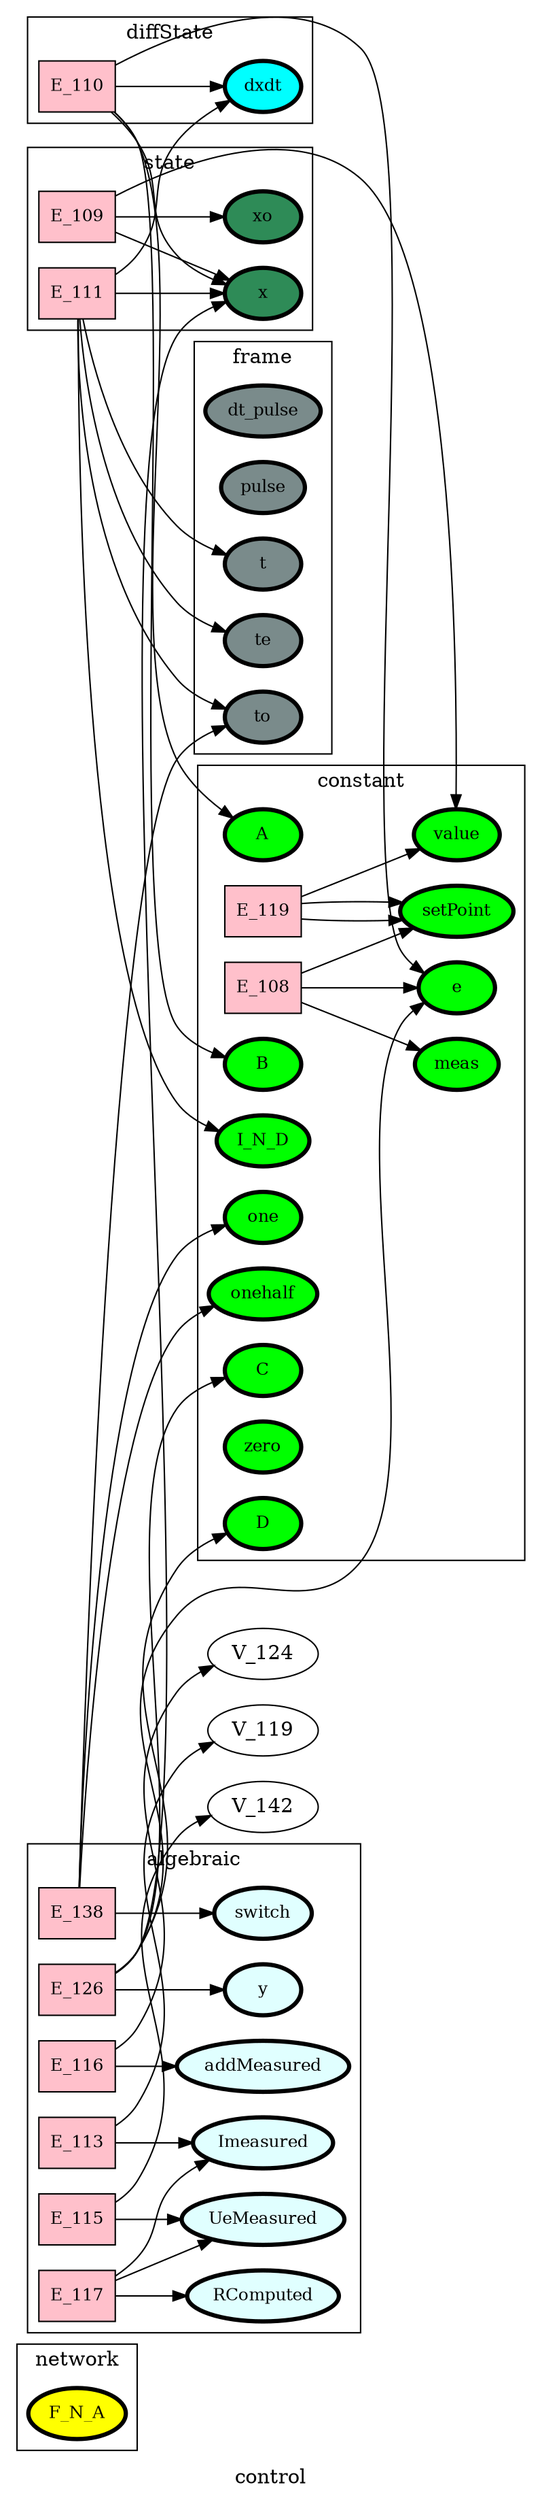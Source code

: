 digraph control {
label=control;
rankdir=LR;
subgraph cluster_control___dataFlow {
label=dataFlow;
rankdir=LR;
}

subgraph cluster_control___input {
label=input;
rankdir=LR;
}

subgraph cluster_control___output {
label=output;
rankdir=LR;
}

subgraph cluster_control___network {
label=network;
rankdir=LR;
V_8 [fillcolor=yellow, fontsize=12, label=F_N_A, penwidth=3, style=filled];
}

subgraph cluster_control___projection {
label=projection;
rankdir=LR;
}

subgraph cluster_control___localIndex {
label=localIndex;
rankdir=LR;
}

subgraph cluster_control___frame {
label=frame;
rankdir=LR;
V_216 [fillcolor=lightcyan4, fontsize=12, label=dt_pulse, penwidth=3, style=filled];
V_217 [fillcolor=lightcyan4, fontsize=12, label=pulse, penwidth=3, style=filled];
V_5 [fillcolor=lightcyan4, fontsize=12, label=t, penwidth=3, style=filled];
V_6 [fillcolor=lightcyan4, fontsize=12, label=to, penwidth=3, style=filled];
V_7 [fillcolor=lightcyan4, fontsize=12, label=te, penwidth=3, style=filled];
}

E_111 -> V_138  [splines=ortho];
E_111 -> V_139  [splines=ortho];
E_111 -> V_5  [splines=ortho];
E_111 -> V_6  [splines=ortho];
E_111 -> V_7  [splines=ortho];
E_109 -> V_1  [splines=ortho];
E_109 -> V_136  [splines=ortho];
subgraph cluster_control___state {
label=state;
rankdir=LR;
V_136 [fillcolor=seagreen4, fontsize=12, label=x, penwidth=3, style=filled];
V_137 [fillcolor=seagreen4, fontsize=12, label=xo, penwidth=3, style=filled];
E_111 [fillcolor=pink, fontsize=12, shape=box, style=filled];
E_111 -> V_136  [splines=ortho];
E_109 [fillcolor=pink, fontsize=12, shape=box, style=filled];
E_109 -> V_137  [splines=ortho];
}

E_119 -> V_1  [splines=ortho];
E_119 -> V_133  [splines=ortho];
E_108 -> V_133  [splines=ortho];
E_108 -> V_134  [splines=ortho];
subgraph cluster_control___constant {
label=constant;
rankdir=LR;
V_1 [fillcolor=green, fontsize=12, label=value, penwidth=3, style=filled];
V_129 [fillcolor=green, fontsize=12, label=A, penwidth=3, style=filled];
V_130 [fillcolor=green, fontsize=12, label=B, penwidth=3, style=filled];
V_131 [fillcolor=green, fontsize=12, label=C, penwidth=3, style=filled];
V_132 [fillcolor=green, fontsize=12, label=D, penwidth=3, style=filled];
V_133 [fillcolor=green, fontsize=12, label=setPoint, penwidth=3, style=filled];
V_134 [fillcolor=green, fontsize=12, label=meas, penwidth=3, style=filled];
V_135 [fillcolor=green, fontsize=12, label=e, penwidth=3, style=filled];
V_139 [fillcolor=green, fontsize=12, label=I_N_D, penwidth=3, style=filled];
V_2 [fillcolor=green, fontsize=12, label=one, penwidth=3, style=filled];
V_3 [fillcolor=green, fontsize=12, label=zero, penwidth=3, style=filled];
V_4 [fillcolor=green, fontsize=12, label=onehalf, penwidth=3, style=filled];
E_119 [fillcolor=pink, fontsize=12, shape=box, style=filled];
E_119 -> V_133  [splines=ortho];
E_108 [fillcolor=pink, fontsize=12, shape=box, style=filled];
E_108 -> V_135  [splines=ortho];
}

E_110 -> V_129  [splines=ortho];
E_110 -> V_130  [splines=ortho];
E_110 -> V_135  [splines=ortho];
E_110 -> V_136  [splines=ortho];
subgraph cluster_control___diffState {
label=diffState;
rankdir=LR;
V_138 [fillcolor=cyan, fontsize=12, label=dxdt, penwidth=3, style=filled];
E_110 [fillcolor=pink, fontsize=12, shape=box, style=filled];
E_110 -> V_138  [splines=ortho];
}

E_113 -> V_119  [splines=ortho];
E_115 -> V_142  [splines=ortho];
E_116 -> V_124  [splines=ortho];
E_117 -> V_141  [splines=ortho];
E_117 -> V_143  [splines=ortho];
E_126 -> V_131  [splines=ortho];
E_126 -> V_132  [splines=ortho];
E_126 -> V_135  [splines=ortho];
E_126 -> V_136  [splines=ortho];
E_138 -> V_2  [splines=ortho];
E_138 -> V_4  [splines=ortho];
E_138 -> V_6  [splines=ortho];
subgraph cluster_control___algebraic {
label=algebraic;
rankdir=LR;
V_141 [fillcolor=lightcyan1, fontsize=12, label=Imeasured, penwidth=3, style=filled];
V_143 [fillcolor=lightcyan1, fontsize=12, label=UeMeasured, penwidth=3, style=filled];
V_144 [fillcolor=lightcyan1, fontsize=12, label=addMeasured, penwidth=3, style=filled];
V_145 [fillcolor=lightcyan1, fontsize=12, label=RComputed, penwidth=3, style=filled];
V_154 [fillcolor=lightcyan1, fontsize=12, label=y, penwidth=3, style=filled];
V_171 [fillcolor=lightcyan1, fontsize=12, label=switch, penwidth=3, style=filled];
E_113 [fillcolor=pink, fontsize=12, shape=box, style=filled];
E_113 -> V_141  [splines=ortho];
E_115 [fillcolor=pink, fontsize=12, shape=box, style=filled];
E_115 -> V_143  [splines=ortho];
E_116 [fillcolor=pink, fontsize=12, shape=box, style=filled];
E_116 -> V_144  [splines=ortho];
E_117 [fillcolor=pink, fontsize=12, shape=box, style=filled];
E_117 -> V_145  [splines=ortho];
E_126 [fillcolor=pink, fontsize=12, shape=box, style=filled];
E_126 -> V_154  [splines=ortho];
E_138 [fillcolor=pink, fontsize=12, shape=box, style=filled];
E_138 -> V_171  [splines=ortho];
}

}
